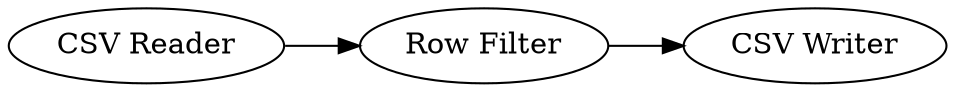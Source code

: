 digraph {
	1 -> 3
	3 -> 2
	1 [label="CSV Reader"]
	3 [label="Row Filter"]
	2 [label="CSV Writer"]
	rankdir=LR
}
